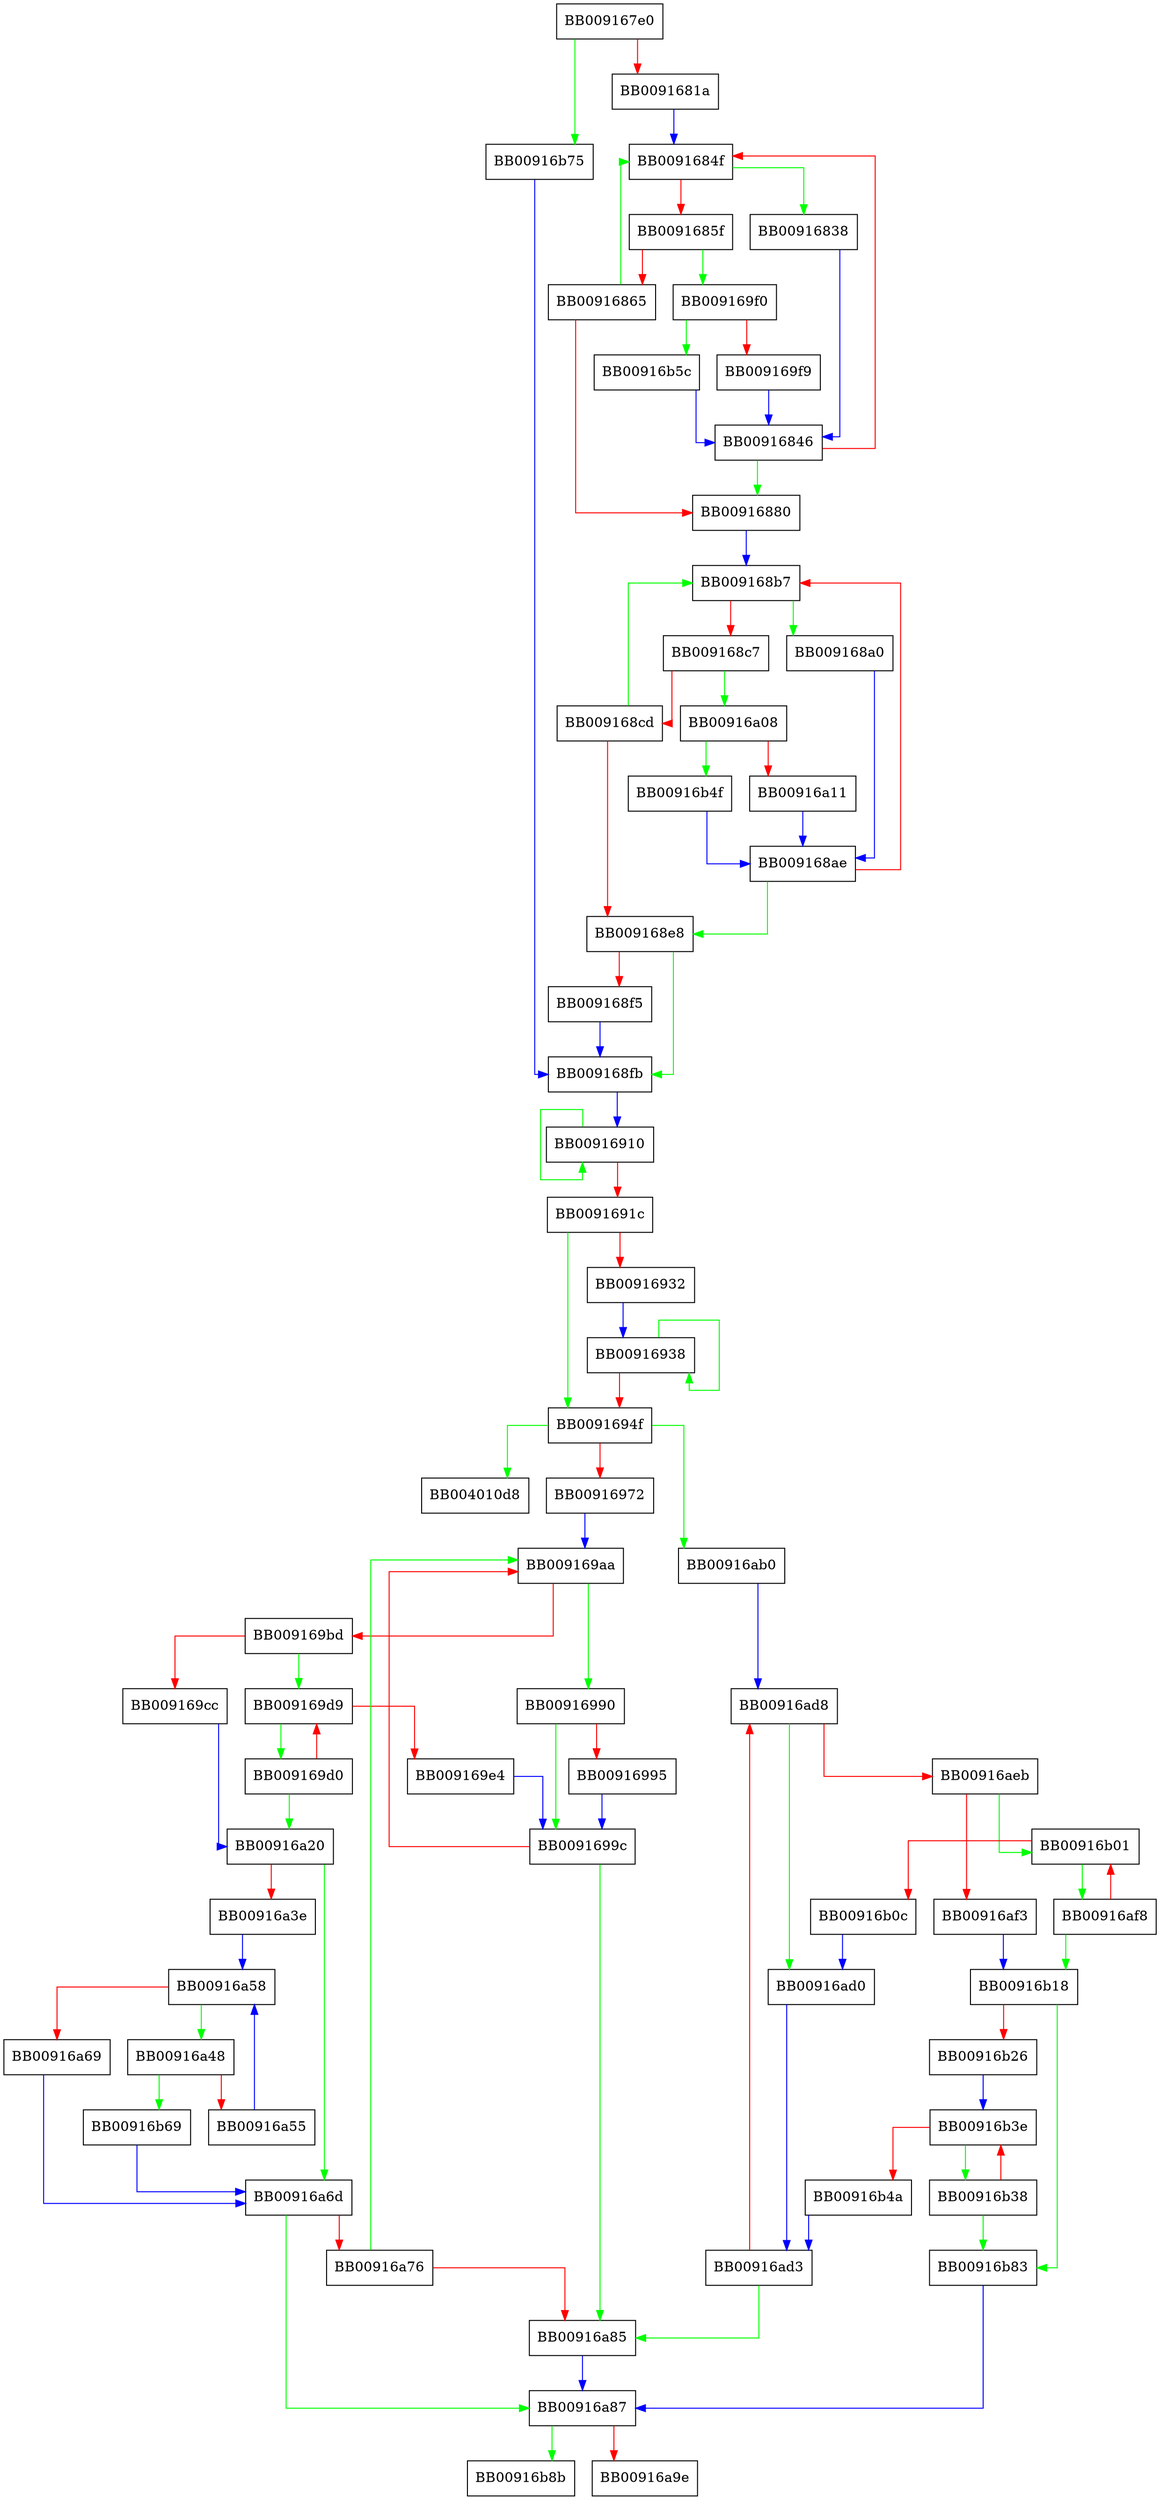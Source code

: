 digraph two_way_long_needle {
  node [shape="box"];
  graph [splines=ortho];
  BB009167e0 -> BB00916b75 [color="green"];
  BB009167e0 -> BB0091681a [color="red"];
  BB0091681a -> BB0091684f [color="blue"];
  BB00916838 -> BB00916846 [color="blue"];
  BB00916846 -> BB00916880 [color="green"];
  BB00916846 -> BB0091684f [color="red"];
  BB0091684f -> BB00916838 [color="green"];
  BB0091684f -> BB0091685f [color="red"];
  BB0091685f -> BB009169f0 [color="green"];
  BB0091685f -> BB00916865 [color="red"];
  BB00916865 -> BB0091684f [color="green"];
  BB00916865 -> BB00916880 [color="red"];
  BB00916880 -> BB009168b7 [color="blue"];
  BB009168a0 -> BB009168ae [color="blue"];
  BB009168ae -> BB009168e8 [color="green"];
  BB009168ae -> BB009168b7 [color="red"];
  BB009168b7 -> BB009168a0 [color="green"];
  BB009168b7 -> BB009168c7 [color="red"];
  BB009168c7 -> BB00916a08 [color="green"];
  BB009168c7 -> BB009168cd [color="red"];
  BB009168cd -> BB009168b7 [color="green"];
  BB009168cd -> BB009168e8 [color="red"];
  BB009168e8 -> BB009168fb [color="green"];
  BB009168e8 -> BB009168f5 [color="red"];
  BB009168f5 -> BB009168fb [color="blue"];
  BB009168fb -> BB00916910 [color="blue"];
  BB00916910 -> BB00916910 [color="green"];
  BB00916910 -> BB0091691c [color="red"];
  BB0091691c -> BB0091694f [color="green"];
  BB0091691c -> BB00916932 [color="red"];
  BB00916932 -> BB00916938 [color="blue"];
  BB00916938 -> BB00916938 [color="green"];
  BB00916938 -> BB0091694f [color="red"];
  BB0091694f -> BB004010d8 [color="green"];
  BB0091694f -> BB00916ab0 [color="green"];
  BB0091694f -> BB00916972 [color="red"];
  BB00916972 -> BB009169aa [color="blue"];
  BB00916990 -> BB0091699c [color="green"];
  BB00916990 -> BB00916995 [color="red"];
  BB00916995 -> BB0091699c [color="blue"];
  BB0091699c -> BB00916a85 [color="green"];
  BB0091699c -> BB009169aa [color="red"];
  BB009169aa -> BB00916990 [color="green"];
  BB009169aa -> BB009169bd [color="red"];
  BB009169bd -> BB009169d9 [color="green"];
  BB009169bd -> BB009169cc [color="red"];
  BB009169cc -> BB00916a20 [color="blue"];
  BB009169d0 -> BB00916a20 [color="green"];
  BB009169d0 -> BB009169d9 [color="red"];
  BB009169d9 -> BB009169d0 [color="green"];
  BB009169d9 -> BB009169e4 [color="red"];
  BB009169e4 -> BB0091699c [color="blue"];
  BB009169f0 -> BB00916b5c [color="green"];
  BB009169f0 -> BB009169f9 [color="red"];
  BB009169f9 -> BB00916846 [color="blue"];
  BB00916a08 -> BB00916b4f [color="green"];
  BB00916a08 -> BB00916a11 [color="red"];
  BB00916a11 -> BB009168ae [color="blue"];
  BB00916a20 -> BB00916a6d [color="green"];
  BB00916a20 -> BB00916a3e [color="red"];
  BB00916a3e -> BB00916a58 [color="blue"];
  BB00916a48 -> BB00916b69 [color="green"];
  BB00916a48 -> BB00916a55 [color="red"];
  BB00916a55 -> BB00916a58 [color="blue"];
  BB00916a58 -> BB00916a48 [color="green"];
  BB00916a58 -> BB00916a69 [color="red"];
  BB00916a69 -> BB00916a6d [color="blue"];
  BB00916a6d -> BB00916a87 [color="green"];
  BB00916a6d -> BB00916a76 [color="red"];
  BB00916a76 -> BB009169aa [color="green"];
  BB00916a76 -> BB00916a85 [color="red"];
  BB00916a85 -> BB00916a87 [color="blue"];
  BB00916a87 -> BB00916b8b [color="green"];
  BB00916a87 -> BB00916a9e [color="red"];
  BB00916ab0 -> BB00916ad8 [color="blue"];
  BB00916ad0 -> BB00916ad3 [color="blue"];
  BB00916ad3 -> BB00916a85 [color="green"];
  BB00916ad3 -> BB00916ad8 [color="red"];
  BB00916ad8 -> BB00916ad0 [color="green"];
  BB00916ad8 -> BB00916aeb [color="red"];
  BB00916aeb -> BB00916b01 [color="green"];
  BB00916aeb -> BB00916af3 [color="red"];
  BB00916af3 -> BB00916b18 [color="blue"];
  BB00916af8 -> BB00916b18 [color="green"];
  BB00916af8 -> BB00916b01 [color="red"];
  BB00916b01 -> BB00916af8 [color="green"];
  BB00916b01 -> BB00916b0c [color="red"];
  BB00916b0c -> BB00916ad0 [color="blue"];
  BB00916b18 -> BB00916b83 [color="green"];
  BB00916b18 -> BB00916b26 [color="red"];
  BB00916b26 -> BB00916b3e [color="blue"];
  BB00916b38 -> BB00916b83 [color="green"];
  BB00916b38 -> BB00916b3e [color="red"];
  BB00916b3e -> BB00916b38 [color="green"];
  BB00916b3e -> BB00916b4a [color="red"];
  BB00916b4a -> BB00916ad3 [color="blue"];
  BB00916b4f -> BB009168ae [color="blue"];
  BB00916b5c -> BB00916846 [color="blue"];
  BB00916b69 -> BB00916a6d [color="blue"];
  BB00916b75 -> BB009168fb [color="blue"];
  BB00916b83 -> BB00916a87 [color="blue"];
}